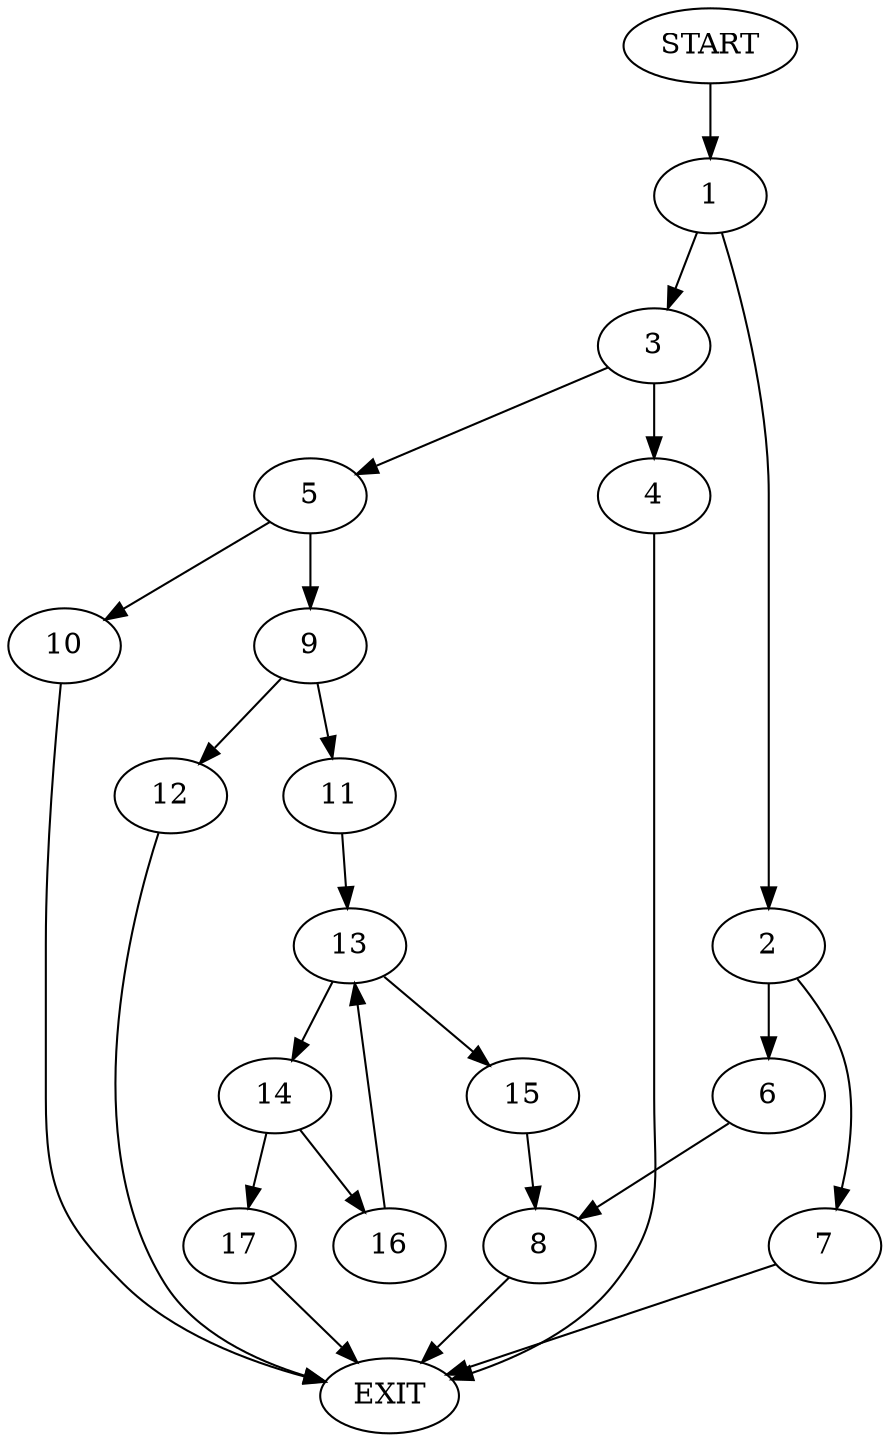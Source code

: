 digraph {
0 [label="START"]
18 [label="EXIT"]
0 -> 1
1 -> 2
1 -> 3
3 -> 4
3 -> 5
2 -> 6
2 -> 7
7 -> 18
6 -> 8
8 -> 18
5 -> 9
5 -> 10
4 -> 18
10 -> 18
9 -> 11
9 -> 12
11 -> 13
12 -> 18
13 -> 14
13 -> 15
14 -> 16
14 -> 17
15 -> 8
16 -> 13
17 -> 18
}
